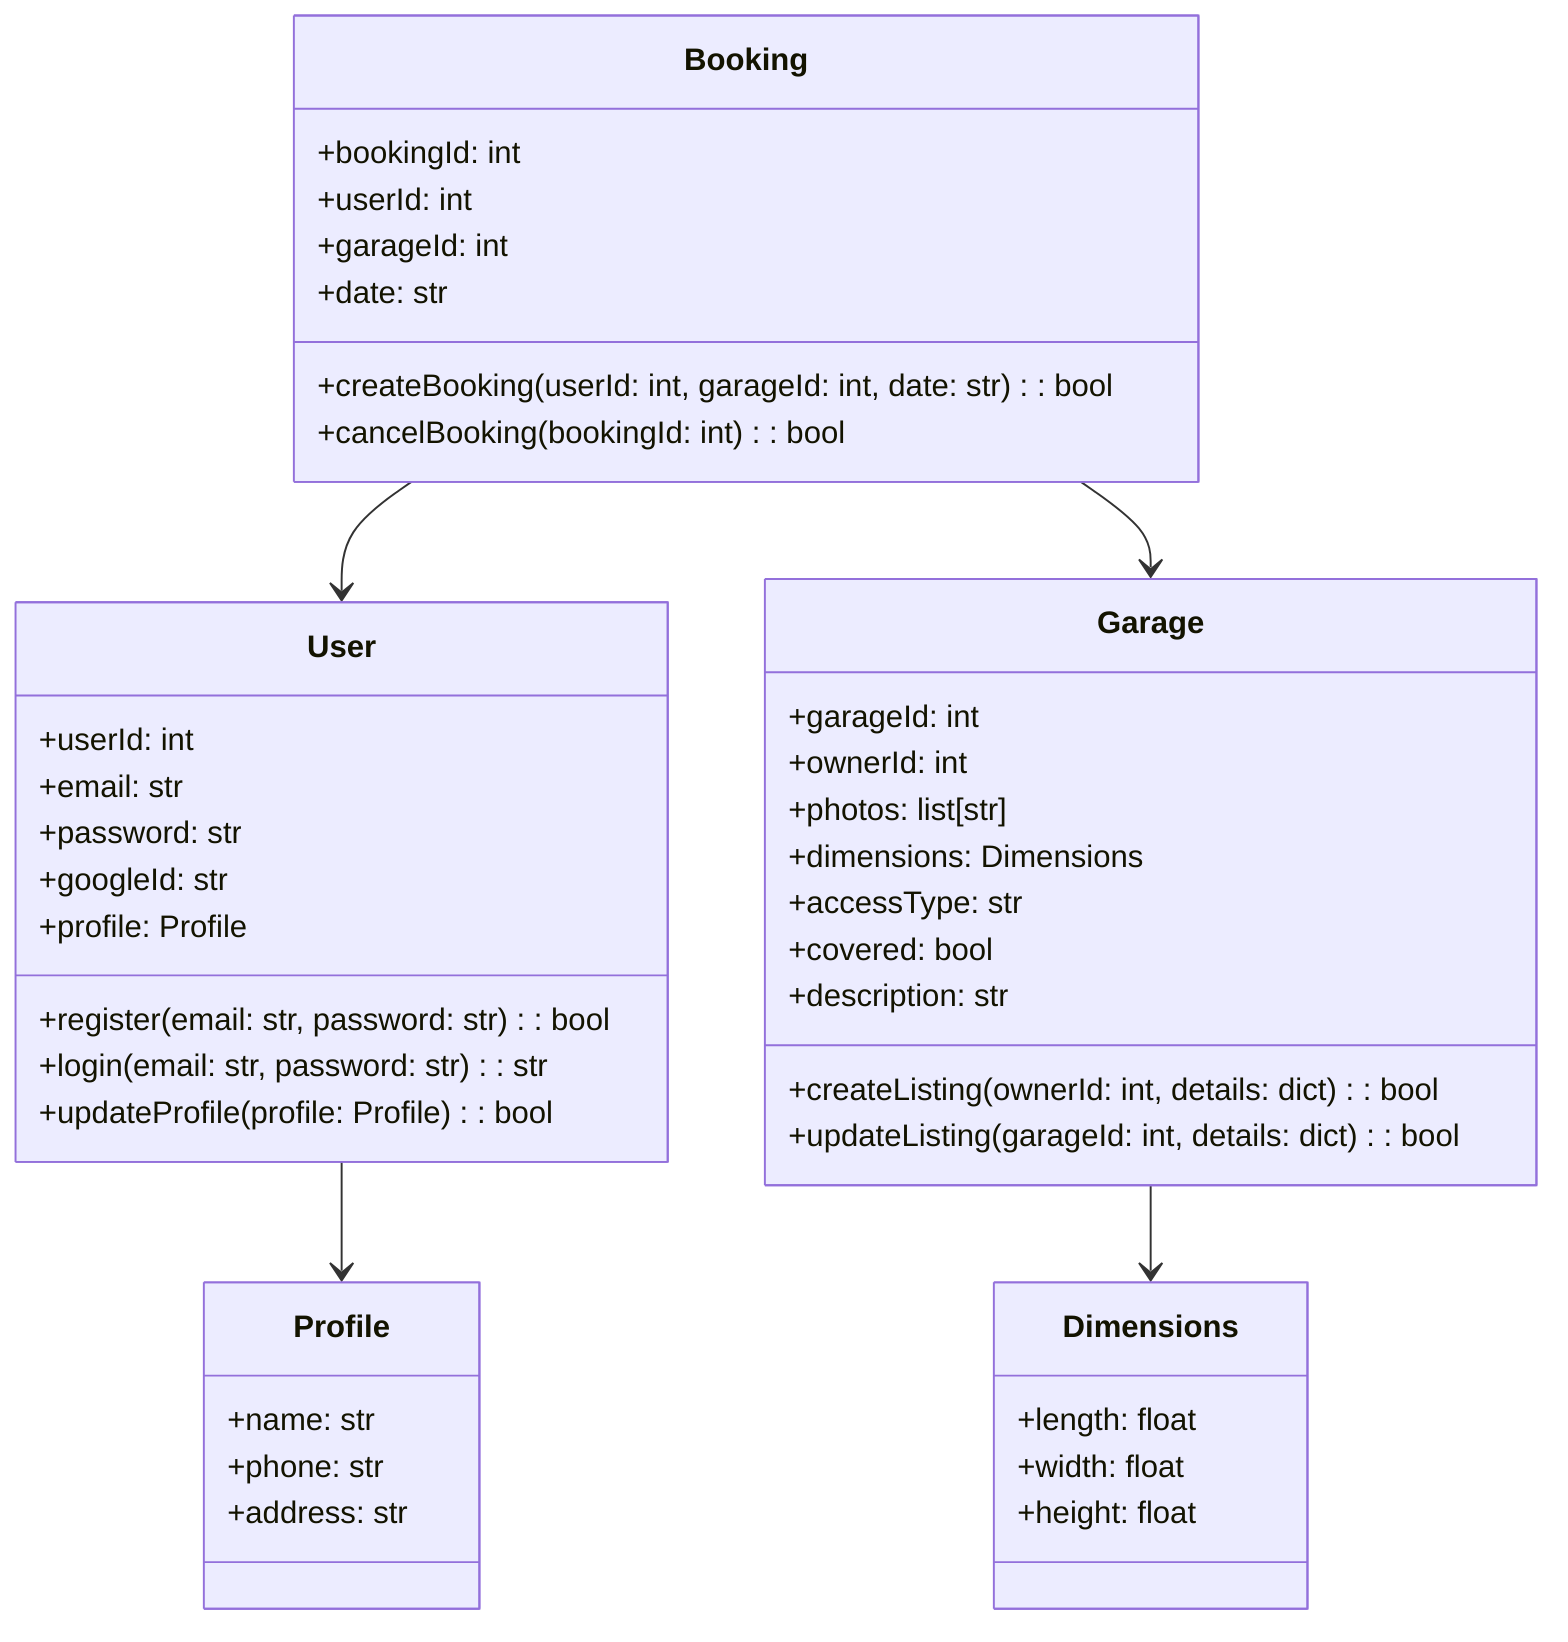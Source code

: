 classDiagram
    class User {
        +userId: int
        +email: str
        +password: str
        +googleId: str
        +profile: Profile
        +register(email: str, password: str): bool
        +login(email: str, password: str): str
        +updateProfile(profile: Profile): bool
    }
    class Profile {
        +name: str
        +phone: str
        +address: str
    }
    class Garage {
        +garageId: int
        +ownerId: int
        +photos: list[str]
        +dimensions: Dimensions
        +accessType: str
        +covered: bool
        +description: str
        +createListing(ownerId: int, details: dict): bool
        +updateListing(garageId: int, details: dict): bool
    }
    class Dimensions {
        +length: float
        +width: float
        +height: float
    }
    class Booking {
        +bookingId: int
        +userId: int
        +garageId: int
        +date: str
        +createBooking(userId: int, garageId: int, date: str): bool
        +cancelBooking(bookingId: int): bool
    }
    User --> Profile
    Garage --> Dimensions
    Booking --> User
    Booking --> Garage